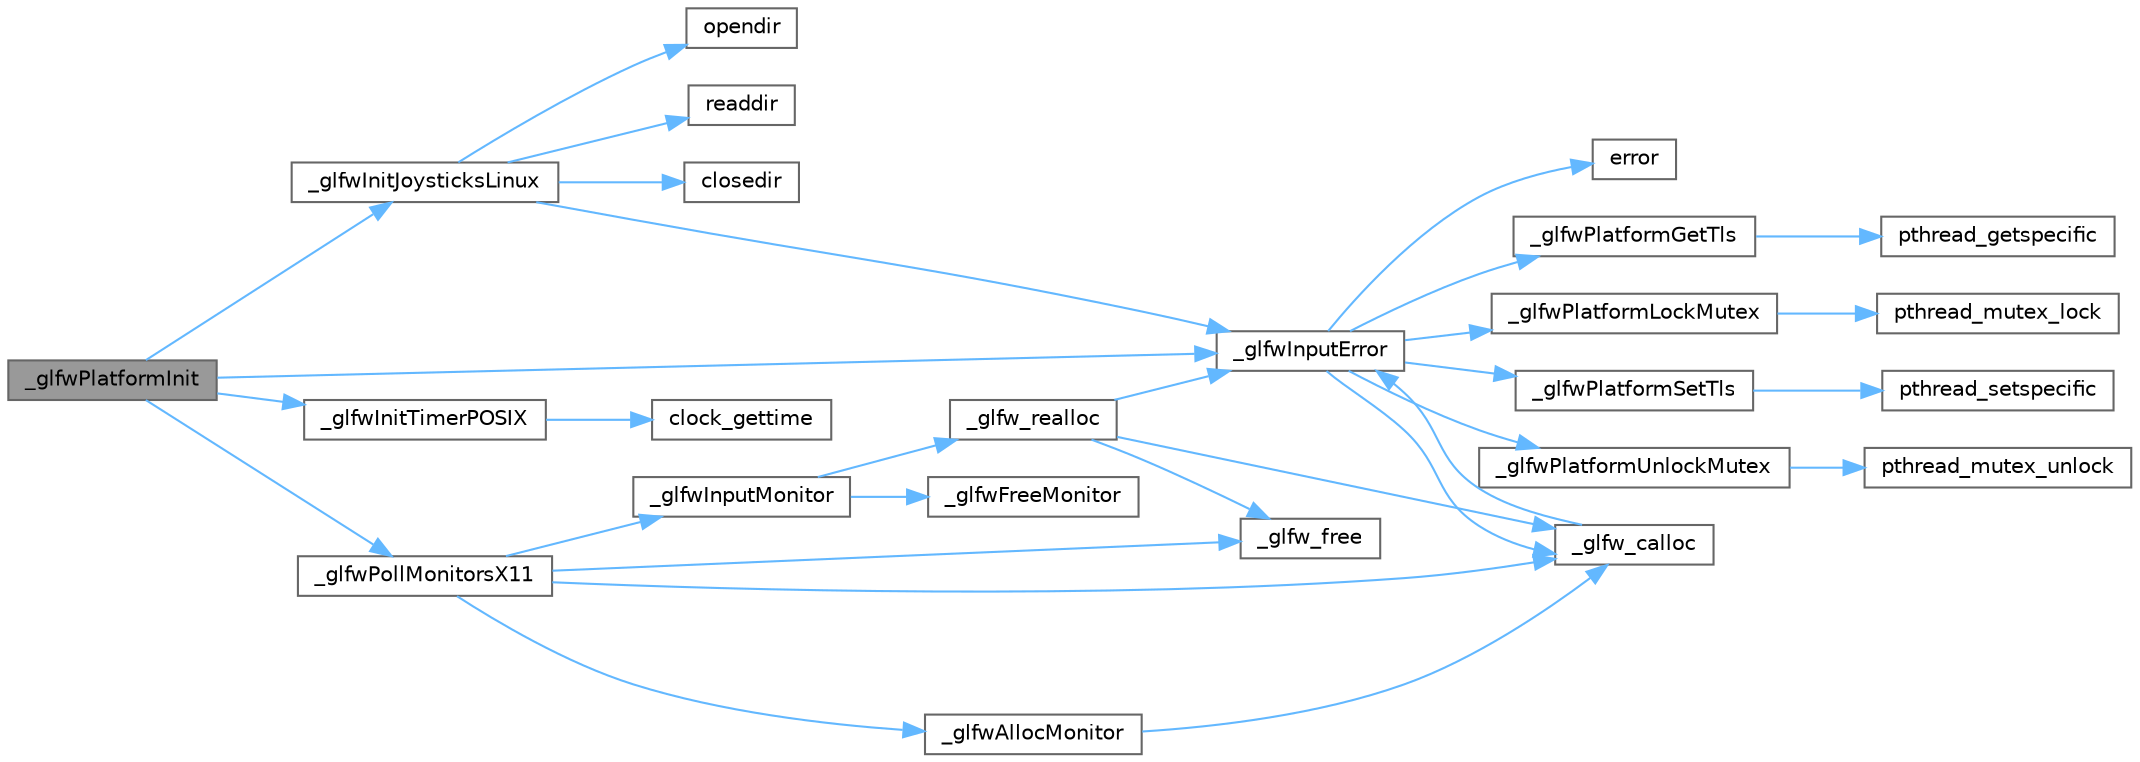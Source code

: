 digraph "_glfwPlatformInit"
{
 // LATEX_PDF_SIZE
  bgcolor="transparent";
  edge [fontname=Helvetica,fontsize=10,labelfontname=Helvetica,labelfontsize=10];
  node [fontname=Helvetica,fontsize=10,shape=box,height=0.2,width=0.4];
  rankdir="LR";
  Node1 [id="Node000001",label="_glfwPlatformInit",height=0.2,width=0.4,color="gray40", fillcolor="grey60", style="filled", fontcolor="black",tooltip=" "];
  Node1 -> Node2 [id="edge61_Node000001_Node000002",color="steelblue1",style="solid",tooltip=" "];
  Node2 [id="Node000002",label="_glfwInitJoysticksLinux",height=0.2,width=0.4,color="grey40", fillcolor="white", style="filled",URL="$_classes_2lib_2external_2glfw_2src_2linux__joystick_8c.html#a17dc11e9772c08f5afdbe17d6830a8f5",tooltip=" "];
  Node2 -> Node3 [id="edge62_Node000002_Node000003",color="steelblue1",style="solid",tooltip=" "];
  Node3 [id="Node000003",label="_glfwInputError",height=0.2,width=0.4,color="grey40", fillcolor="white", style="filled",URL="$_classes_2lib_2external_2glfw_2src_2init_8c.html#a3287b282ec57a4a89127ae51f49f10f5",tooltip=" "];
  Node3 -> Node4 [id="edge63_Node000003_Node000004",color="steelblue1",style="solid",tooltip=" "];
  Node4 [id="Node000004",label="_glfw_calloc",height=0.2,width=0.4,color="grey40", fillcolor="white", style="filled",URL="$_classes_2lib_2external_2glfw_2src_2init_8c.html#a88a6e01ef5c1245a6d2a5e62b02e5678",tooltip=" "];
  Node4 -> Node3 [id="edge64_Node000004_Node000003",color="steelblue1",style="solid",tooltip=" "];
  Node3 -> Node5 [id="edge65_Node000003_Node000005",color="steelblue1",style="solid",tooltip=" "];
  Node5 [id="Node000005",label="_glfwPlatformGetTls",height=0.2,width=0.4,color="grey40", fillcolor="white", style="filled",URL="$_old_2_classes_2lib_2raylib_2src_2external_2glfw_2src_2win32__thread_8c.html#a7d2f6e8ecd2e06f2e86d9446d642bd00",tooltip=" "];
  Node5 -> Node6 [id="edge66_Node000005_Node000006",color="steelblue1",style="solid",tooltip=" "];
  Node6 [id="Node000006",label="pthread_getspecific",height=0.2,width=0.4,color="grey40", fillcolor="white", style="filled",URL="$_classes_2lib_2pthread_8h.html#a118837985ccd3a829c518928ec32c1ac",tooltip=" "];
  Node3 -> Node7 [id="edge67_Node000003_Node000007",color="steelblue1",style="solid",tooltip=" "];
  Node7 [id="Node000007",label="_glfwPlatformLockMutex",height=0.2,width=0.4,color="grey40", fillcolor="white", style="filled",URL="$_old_2_classes_2lib_2raylib_2src_2external_2glfw_2src_2win32__thread_8c.html#a2677e4d211fbe9b2dc96d16e91c98930",tooltip=" "];
  Node7 -> Node8 [id="edge68_Node000007_Node000008",color="steelblue1",style="solid",tooltip=" "];
  Node8 [id="Node000008",label="pthread_mutex_lock",height=0.2,width=0.4,color="grey40", fillcolor="white", style="filled",URL="$_classes_2lib_2pthread_8h.html#a4ca880f3d1afbb33cea07c60934cc49a",tooltip=" "];
  Node3 -> Node9 [id="edge69_Node000003_Node000009",color="steelblue1",style="solid",tooltip=" "];
  Node9 [id="Node000009",label="_glfwPlatformSetTls",height=0.2,width=0.4,color="grey40", fillcolor="white", style="filled",URL="$_old_2_classes_2lib_2raylib_2src_2external_2glfw_2src_2win32__thread_8c.html#a302f48b6d4dba6b3579449d8a43cfae7",tooltip=" "];
  Node9 -> Node10 [id="edge70_Node000009_Node000010",color="steelblue1",style="solid",tooltip=" "];
  Node10 [id="Node000010",label="pthread_setspecific",height=0.2,width=0.4,color="grey40", fillcolor="white", style="filled",URL="$_classes_2lib_2pthread_8h.html#a828266e605ec695f7a5b3096b486e70e",tooltip=" "];
  Node3 -> Node11 [id="edge71_Node000003_Node000011",color="steelblue1",style="solid",tooltip=" "];
  Node11 [id="Node000011",label="_glfwPlatformUnlockMutex",height=0.2,width=0.4,color="grey40", fillcolor="white", style="filled",URL="$_old_2_classes_2lib_2raylib_2src_2external_2glfw_2src_2win32__thread_8c.html#a8b7744446237b1c292ba8a0b9d5e7f90",tooltip=" "];
  Node11 -> Node12 [id="edge72_Node000011_Node000012",color="steelblue1",style="solid",tooltip=" "];
  Node12 [id="Node000012",label="pthread_mutex_unlock",height=0.2,width=0.4,color="grey40", fillcolor="white", style="filled",URL="$_classes_2lib_2pthread_8h.html#a7e057138b5fb17da713695ebb25732e1",tooltip=" "];
  Node3 -> Node13 [id="edge73_Node000003_Node000013",color="steelblue1",style="solid",tooltip=" "];
  Node13 [id="Node000013",label="error",height=0.2,width=0.4,color="grey40", fillcolor="white", style="filled",URL="$_classes_2lib_2glm_2test_2core_2core__func__integer__bit__count_8cpp.html#ab34dedbf30a51859090cbab92fa60edb",tooltip=" "];
  Node2 -> Node14 [id="edge74_Node000002_Node000014",color="steelblue1",style="solid",tooltip=" "];
  Node14 [id="Node000014",label="closedir",height=0.2,width=0.4,color="grey40", fillcolor="white", style="filled",URL="$_classes_2lib_2external_2dirent_8h.html#ac0258906f9453b8abf03e945aa9c9676",tooltip=" "];
  Node2 -> Node15 [id="edge75_Node000002_Node000015",color="steelblue1",style="solid",tooltip=" "];
  Node15 [id="Node000015",label="opendir",height=0.2,width=0.4,color="grey40", fillcolor="white", style="filled",URL="$_classes_2lib_2external_2dirent_8h.html#a4fcc7ee570eeaee1fe6264604b91257f",tooltip=" "];
  Node2 -> Node16 [id="edge76_Node000002_Node000016",color="steelblue1",style="solid",tooltip=" "];
  Node16 [id="Node000016",label="readdir",height=0.2,width=0.4,color="grey40", fillcolor="white", style="filled",URL="$_classes_2lib_2external_2dirent_8h.html#ab1ebcf210f49b305423bcc413c6427ee",tooltip=" "];
  Node1 -> Node17 [id="edge77_Node000001_Node000017",color="steelblue1",style="solid",tooltip=" "];
  Node17 [id="Node000017",label="_glfwInitTimerPOSIX",height=0.2,width=0.4,color="grey40", fillcolor="white", style="filled",URL="$_classes_2lib_2raylib_2src_2external_2glfw_2src_2posix__time_8c.html#aa20bc55af9617f0b93a87c4028a6908f",tooltip=" "];
  Node17 -> Node18 [id="edge78_Node000017_Node000018",color="steelblue1",style="solid",tooltip=" "];
  Node18 [id="Node000018",label="clock_gettime",height=0.2,width=0.4,color="grey40", fillcolor="white", style="filled",URL="$_classes_2lib_2pthread__time_8h.html#a907d36e3ac946c73f25cc3d4cbf44c7a",tooltip=" "];
  Node1 -> Node3 [id="edge79_Node000001_Node000003",color="steelblue1",style="solid",tooltip=" "];
  Node1 -> Node19 [id="edge80_Node000001_Node000019",color="steelblue1",style="solid",tooltip=" "];
  Node19 [id="Node000019",label="_glfwPollMonitorsX11",height=0.2,width=0.4,color="grey40", fillcolor="white", style="filled",URL="$_classes_2lib_2external_2glfw_2src_2x11__monitor_8c.html#ade7b239b6691fb34b66f3022ad97949d",tooltip=" "];
  Node19 -> Node4 [id="edge81_Node000019_Node000004",color="steelblue1",style="solid",tooltip=" "];
  Node19 -> Node20 [id="edge82_Node000019_Node000020",color="steelblue1",style="solid",tooltip=" "];
  Node20 [id="Node000020",label="_glfw_free",height=0.2,width=0.4,color="grey40", fillcolor="white", style="filled",URL="$_classes_2lib_2external_2glfw_2src_2init_8c.html#abcf72962b101a8a5c539da1a278b0e9e",tooltip=" "];
  Node19 -> Node21 [id="edge83_Node000019_Node000021",color="steelblue1",style="solid",tooltip=" "];
  Node21 [id="Node000021",label="_glfwAllocMonitor",height=0.2,width=0.4,color="grey40", fillcolor="white", style="filled",URL="$_old_2_classes_2lib_2raylib_2src_2external_2glfw_2src_2monitor_8c.html#ab4ba217654cabec88984af9ffea64850",tooltip=" "];
  Node21 -> Node4 [id="edge84_Node000021_Node000004",color="steelblue1",style="solid",tooltip=" "];
  Node19 -> Node22 [id="edge85_Node000019_Node000022",color="steelblue1",style="solid",tooltip=" "];
  Node22 [id="Node000022",label="_glfwInputMonitor",height=0.2,width=0.4,color="grey40", fillcolor="white", style="filled",URL="$_old_2_classes_2lib_2raylib_2src_2external_2glfw_2src_2monitor_8c.html#a2a45c0c0677b73011b7364e2cdd9760d",tooltip=" "];
  Node22 -> Node23 [id="edge86_Node000022_Node000023",color="steelblue1",style="solid",tooltip=" "];
  Node23 [id="Node000023",label="_glfw_realloc",height=0.2,width=0.4,color="grey40", fillcolor="white", style="filled",URL="$_classes_2lib_2external_2glfw_2src_2init_8c.html#a7ee3244d243d5778c712c1b3c98f8bc3",tooltip=" "];
  Node23 -> Node4 [id="edge87_Node000023_Node000004",color="steelblue1",style="solid",tooltip=" "];
  Node23 -> Node20 [id="edge88_Node000023_Node000020",color="steelblue1",style="solid",tooltip=" "];
  Node23 -> Node3 [id="edge89_Node000023_Node000003",color="steelblue1",style="solid",tooltip=" "];
  Node22 -> Node24 [id="edge90_Node000022_Node000024",color="steelblue1",style="solid",tooltip=" "];
  Node24 [id="Node000024",label="_glfwFreeMonitor",height=0.2,width=0.4,color="grey40", fillcolor="white", style="filled",URL="$_classes_2lib_2external_2glfw_2src_2monitor_8c.html#a5555e8488ac56b446d0a28d3330666f6",tooltip=" "];
}
